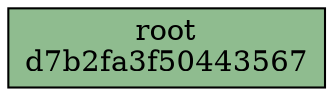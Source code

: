 Digraph merkletree {


Subgraph depth_0 {
rank=same

hd7b2fa3f50443567 [fillcolor=darkseagreen label="root\nd7b2fa3f50443567" ordering=out shape=box style=filled ];
}

}
